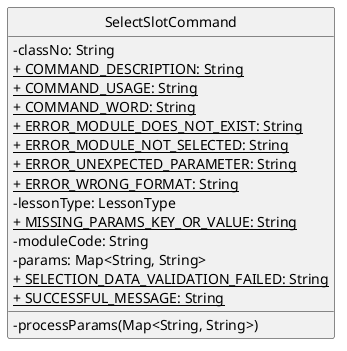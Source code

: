 @startuml
'https://plantuml.com/class-diagram
hide circle
skinparam classAttributeIconSize 0

class SelectSlotCommand {
    - classNo: String
    <u>+ COMMAND_DESCRIPTION: String
    <u>+ COMMAND_USAGE: String
    <u>+ COMMAND_WORD: String
    <u>+ ERROR_MODULE_DOES_NOT_EXIST: String
    <u>+ ERROR_MODULE_NOT_SELECTED: String
    <u>+ ERROR_UNEXPECTED_PARAMETER: String
    <u>+ ERROR_WRONG_FORMAT: String
    - lessonType: LessonType
    <u>+ MISSING_PARAMS_KEY_OR_VALUE: String
    - moduleCode: String
    - params: Map<String, String>
    <u>+ SELECTION_DATA_VALIDATION_FAILED: String
    <u>+ SUCCESSFUL_MESSAGE: String

    - processParams(Map<String, String>)
}

@enduml